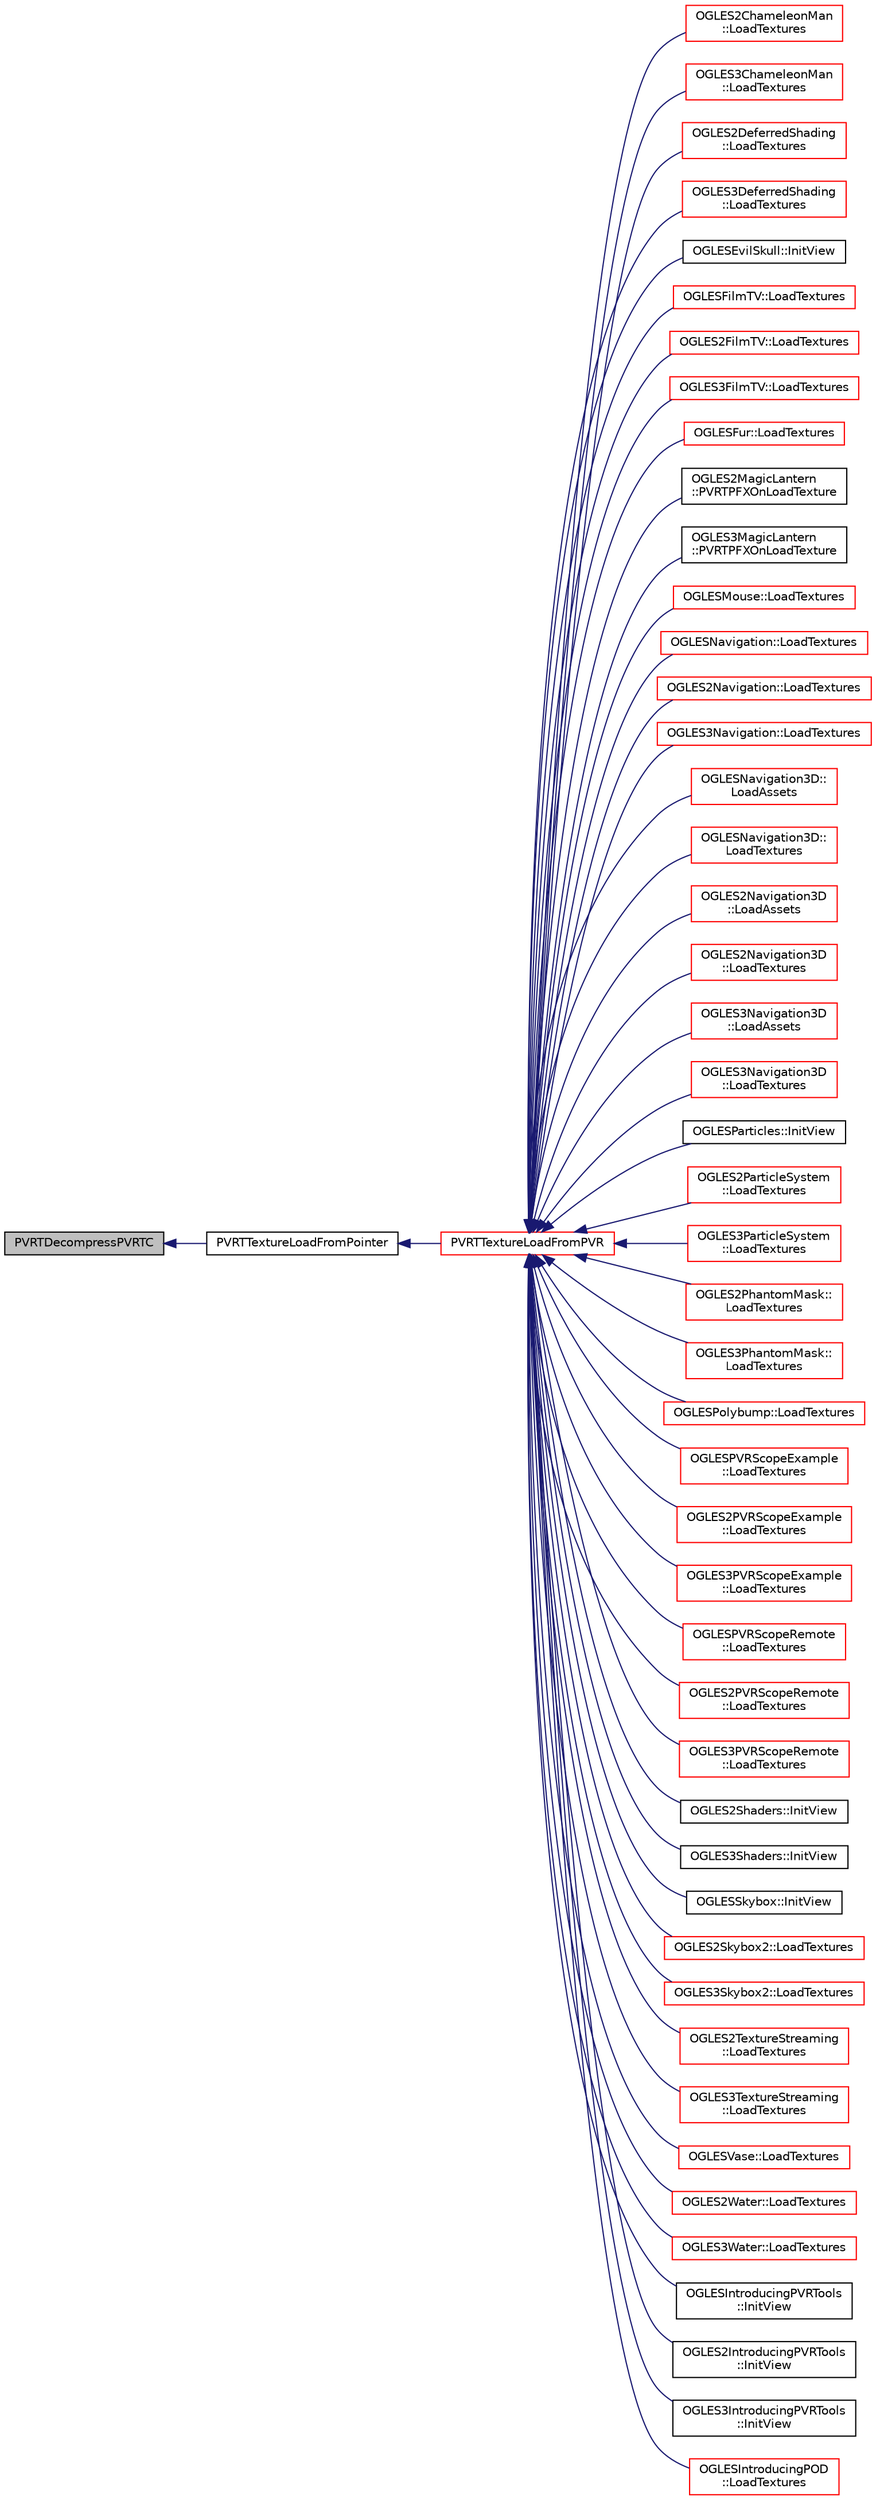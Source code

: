 digraph "PVRTDecompressPVRTC"
{
  edge [fontname="Helvetica",fontsize="10",labelfontname="Helvetica",labelfontsize="10"];
  node [fontname="Helvetica",fontsize="10",shape=record];
  rankdir="LR";
  Node1 [label="PVRTDecompressPVRTC",height=0.2,width=0.4,color="black", fillcolor="grey75", style="filled", fontcolor="black"];
  Node1 -> Node2 [dir="back",color="midnightblue",fontsize="10",style="solid"];
  Node2 [label="PVRTTextureLoadFromPointer",height=0.2,width=0.4,color="black", fillcolor="white", style="filled",URL="$group___a_p_i___o_g_l_e_s3.html#ga49dc74480ad4ec5a2f393f641117d54f",tooltip="Allows textures to be stored in C header files and loaded in. Can load parts of a mipmaped texture (i..."];
  Node2 -> Node3 [dir="back",color="midnightblue",fontsize="10",style="solid"];
  Node3 [label="PVRTTextureLoadFromPVR",height=0.2,width=0.4,color="red", fillcolor="white", style="filled",URL="$group___a_p_i___o_g_l_e_s3.html#ga6eecac4c871ba7ccdd0ef4b057a7d596",tooltip="Allows textures to be stored in binary PVR files and loaded in. Can load parts of a mipmaped texture ..."];
  Node3 -> Node4 [dir="back",color="midnightblue",fontsize="10",style="solid"];
  Node4 [label="OGLES2ChameleonMan\l::LoadTextures",height=0.2,width=0.4,color="red", fillcolor="white", style="filled",URL="$class_o_g_l_e_s2_chameleon_man.html#ae9d5bad2b3382b59cb57209555d59e32"];
  Node3 -> Node5 [dir="back",color="midnightblue",fontsize="10",style="solid"];
  Node5 [label="OGLES3ChameleonMan\l::LoadTextures",height=0.2,width=0.4,color="red", fillcolor="white", style="filled",URL="$class_o_g_l_e_s3_chameleon_man.html#a8619130b98baf8ad510cfe5270e0d606"];
  Node3 -> Node6 [dir="back",color="midnightblue",fontsize="10",style="solid"];
  Node6 [label="OGLES2DeferredShading\l::LoadTextures",height=0.2,width=0.4,color="red", fillcolor="white", style="filled",URL="$class_o_g_l_e_s2_deferred_shading.html#ac04009ab56364958babab5b5afcd3dc7"];
  Node3 -> Node7 [dir="back",color="midnightblue",fontsize="10",style="solid"];
  Node7 [label="OGLES3DeferredShading\l::LoadTextures",height=0.2,width=0.4,color="red", fillcolor="white", style="filled",URL="$class_o_g_l_e_s3_deferred_shading.html#a68023121473d6250f56c813dac5d0204"];
  Node3 -> Node8 [dir="back",color="midnightblue",fontsize="10",style="solid"];
  Node8 [label="OGLESEvilSkull::InitView",height=0.2,width=0.4,color="black", fillcolor="white", style="filled",URL="$class_o_g_l_e_s_evil_skull.html#a49d0169987b3b97de24d9cfd52c86a8c"];
  Node3 -> Node9 [dir="back",color="midnightblue",fontsize="10",style="solid"];
  Node9 [label="OGLESFilmTV::LoadTextures",height=0.2,width=0.4,color="red", fillcolor="white", style="filled",URL="$class_o_g_l_e_s_film_t_v.html#adb417d352deedf0a4cbc7ab2db274682"];
  Node3 -> Node10 [dir="back",color="midnightblue",fontsize="10",style="solid"];
  Node10 [label="OGLES2FilmTV::LoadTextures",height=0.2,width=0.4,color="red", fillcolor="white", style="filled",URL="$class_o_g_l_e_s2_film_t_v.html#ac02b046a1039e085096b5352bf78a776"];
  Node3 -> Node11 [dir="back",color="midnightblue",fontsize="10",style="solid"];
  Node11 [label="OGLES3FilmTV::LoadTextures",height=0.2,width=0.4,color="red", fillcolor="white", style="filled",URL="$class_o_g_l_e_s3_film_t_v.html#a31ffd7f6fd605617a316e3b89b9841c9"];
  Node3 -> Node12 [dir="back",color="midnightblue",fontsize="10",style="solid"];
  Node12 [label="OGLESFur::LoadTextures",height=0.2,width=0.4,color="red", fillcolor="white", style="filled",URL="$class_o_g_l_e_s_fur.html#add3a344d736ee932f64fe78ea7534dbf"];
  Node3 -> Node13 [dir="back",color="midnightblue",fontsize="10",style="solid"];
  Node13 [label="OGLES2MagicLantern\l::PVRTPFXOnLoadTexture",height=0.2,width=0.4,color="black", fillcolor="white", style="filled",URL="$class_o_g_l_e_s2_magic_lantern.html#a1acf935737794f6c7d6408aaa298d31b"];
  Node3 -> Node14 [dir="back",color="midnightblue",fontsize="10",style="solid"];
  Node14 [label="OGLES3MagicLantern\l::PVRTPFXOnLoadTexture",height=0.2,width=0.4,color="black", fillcolor="white", style="filled",URL="$class_o_g_l_e_s3_magic_lantern.html#a04772e79a905e4d11c59f3d69171097c"];
  Node3 -> Node15 [dir="back",color="midnightblue",fontsize="10",style="solid"];
  Node15 [label="OGLESMouse::LoadTextures",height=0.2,width=0.4,color="red", fillcolor="white", style="filled",URL="$class_o_g_l_e_s_mouse.html#a165ffeaf9b0b8a82da05d1481dc13274"];
  Node3 -> Node16 [dir="back",color="midnightblue",fontsize="10",style="solid"];
  Node16 [label="OGLESNavigation::LoadTextures",height=0.2,width=0.4,color="red", fillcolor="white", style="filled",URL="$class_o_g_l_e_s_navigation.html#a1bc8126d198cb9d9e96ed97e703f4406"];
  Node3 -> Node17 [dir="back",color="midnightblue",fontsize="10",style="solid"];
  Node17 [label="OGLES2Navigation::LoadTextures",height=0.2,width=0.4,color="red", fillcolor="white", style="filled",URL="$class_o_g_l_e_s2_navigation.html#ac37192e2b0d4e502726936f4fa737b0c"];
  Node3 -> Node18 [dir="back",color="midnightblue",fontsize="10",style="solid"];
  Node18 [label="OGLES3Navigation::LoadTextures",height=0.2,width=0.4,color="red", fillcolor="white", style="filled",URL="$class_o_g_l_e_s3_navigation.html#ac683cfcf3d2bcaaa5c6ead232405e83b"];
  Node3 -> Node19 [dir="back",color="midnightblue",fontsize="10",style="solid"];
  Node19 [label="OGLESNavigation3D::\lLoadAssets",height=0.2,width=0.4,color="red", fillcolor="white", style="filled",URL="$class_o_g_l_e_s_navigation3_d.html#a074cf37f2ce799f5110126e43b7f81ea"];
  Node3 -> Node20 [dir="back",color="midnightblue",fontsize="10",style="solid"];
  Node20 [label="OGLESNavigation3D::\lLoadTextures",height=0.2,width=0.4,color="red", fillcolor="white", style="filled",URL="$class_o_g_l_e_s_navigation3_d.html#aa3d24ca68c6d99b00b867c59bad52587"];
  Node3 -> Node21 [dir="back",color="midnightblue",fontsize="10",style="solid"];
  Node21 [label="OGLES2Navigation3D\l::LoadAssets",height=0.2,width=0.4,color="red", fillcolor="white", style="filled",URL="$class_o_g_l_e_s2_navigation3_d.html#a44021b8be24e6c6a2e1b5a1a8394fe8e"];
  Node3 -> Node22 [dir="back",color="midnightblue",fontsize="10",style="solid"];
  Node22 [label="OGLES2Navigation3D\l::LoadTextures",height=0.2,width=0.4,color="red", fillcolor="white", style="filled",URL="$class_o_g_l_e_s2_navigation3_d.html#ab3de1f3bc50a300eb17781f73a6b7628"];
  Node3 -> Node23 [dir="back",color="midnightblue",fontsize="10",style="solid"];
  Node23 [label="OGLES3Navigation3D\l::LoadAssets",height=0.2,width=0.4,color="red", fillcolor="white", style="filled",URL="$class_o_g_l_e_s3_navigation3_d.html#a74e35de3032850cd4ef7a42786ce75fb"];
  Node3 -> Node24 [dir="back",color="midnightblue",fontsize="10",style="solid"];
  Node24 [label="OGLES3Navigation3D\l::LoadTextures",height=0.2,width=0.4,color="red", fillcolor="white", style="filled",URL="$class_o_g_l_e_s3_navigation3_d.html#a6e215c6efc9e303903ff7ea2aabe1558"];
  Node3 -> Node25 [dir="back",color="midnightblue",fontsize="10",style="solid"];
  Node25 [label="OGLESParticles::InitView",height=0.2,width=0.4,color="black", fillcolor="white", style="filled",URL="$class_o_g_l_e_s_particles.html#ab08c8cf723fa1e2e516028b78d8cd9fd"];
  Node3 -> Node26 [dir="back",color="midnightblue",fontsize="10",style="solid"];
  Node26 [label="OGLES2ParticleSystem\l::LoadTextures",height=0.2,width=0.4,color="red", fillcolor="white", style="filled",URL="$class_o_g_l_e_s2_particle_system.html#a6f75d8ea3d0cfc91a9685ff652c24e02"];
  Node3 -> Node27 [dir="back",color="midnightblue",fontsize="10",style="solid"];
  Node27 [label="OGLES3ParticleSystem\l::LoadTextures",height=0.2,width=0.4,color="red", fillcolor="white", style="filled",URL="$class_o_g_l_e_s3_particle_system.html#a5b23e62839249f28d890a0681d5226af"];
  Node3 -> Node28 [dir="back",color="midnightblue",fontsize="10",style="solid"];
  Node28 [label="OGLES2PhantomMask::\lLoadTextures",height=0.2,width=0.4,color="red", fillcolor="white", style="filled",URL="$class_o_g_l_e_s2_phantom_mask.html#a50ffac0a9b5802b67e8561057a6eb22a"];
  Node3 -> Node29 [dir="back",color="midnightblue",fontsize="10",style="solid"];
  Node29 [label="OGLES3PhantomMask::\lLoadTextures",height=0.2,width=0.4,color="red", fillcolor="white", style="filled",URL="$class_o_g_l_e_s3_phantom_mask.html#a2a60481d5f25069795417eb6e6d9b4ab"];
  Node3 -> Node30 [dir="back",color="midnightblue",fontsize="10",style="solid"];
  Node30 [label="OGLESPolybump::LoadTextures",height=0.2,width=0.4,color="red", fillcolor="white", style="filled",URL="$class_o_g_l_e_s_polybump.html#a47459165a05ba9f5c0edb373a834a696"];
  Node3 -> Node31 [dir="back",color="midnightblue",fontsize="10",style="solid"];
  Node31 [label="OGLESPVRScopeExample\l::LoadTextures",height=0.2,width=0.4,color="red", fillcolor="white", style="filled",URL="$class_o_g_l_e_s_p_v_r_scope_example.html#a4a324832f2991068a38f126d14a030ef"];
  Node3 -> Node32 [dir="back",color="midnightblue",fontsize="10",style="solid"];
  Node32 [label="OGLES2PVRScopeExample\l::LoadTextures",height=0.2,width=0.4,color="red", fillcolor="white", style="filled",URL="$class_o_g_l_e_s2_p_v_r_scope_example.html#a4323897e95e7dd757304a0cdc0b3c9e2"];
  Node3 -> Node33 [dir="back",color="midnightblue",fontsize="10",style="solid"];
  Node33 [label="OGLES3PVRScopeExample\l::LoadTextures",height=0.2,width=0.4,color="red", fillcolor="white", style="filled",URL="$class_o_g_l_e_s3_p_v_r_scope_example.html#a3cb936760c472086f8ea4658413bc012"];
  Node3 -> Node34 [dir="back",color="midnightblue",fontsize="10",style="solid"];
  Node34 [label="OGLESPVRScopeRemote\l::LoadTextures",height=0.2,width=0.4,color="red", fillcolor="white", style="filled",URL="$class_o_g_l_e_s_p_v_r_scope_remote.html#a0b01a92d5148c361266f8f61abbbe361"];
  Node3 -> Node35 [dir="back",color="midnightblue",fontsize="10",style="solid"];
  Node35 [label="OGLES2PVRScopeRemote\l::LoadTextures",height=0.2,width=0.4,color="red", fillcolor="white", style="filled",URL="$class_o_g_l_e_s2_p_v_r_scope_remote.html#aacf32e3c5b51f560e47a9d9cdc7ca735"];
  Node3 -> Node36 [dir="back",color="midnightblue",fontsize="10",style="solid"];
  Node36 [label="OGLES3PVRScopeRemote\l::LoadTextures",height=0.2,width=0.4,color="red", fillcolor="white", style="filled",URL="$class_o_g_l_e_s3_p_v_r_scope_remote.html#a3e3ec32e7af34ef970afeac6608413fa"];
  Node3 -> Node37 [dir="back",color="midnightblue",fontsize="10",style="solid"];
  Node37 [label="OGLES2Shaders::InitView",height=0.2,width=0.4,color="black", fillcolor="white", style="filled",URL="$class_o_g_l_e_s2_shaders.html#a9c2dcd2c42d0d9e8eba1acd00097be12"];
  Node3 -> Node38 [dir="back",color="midnightblue",fontsize="10",style="solid"];
  Node38 [label="OGLES3Shaders::InitView",height=0.2,width=0.4,color="black", fillcolor="white", style="filled",URL="$class_o_g_l_e_s3_shaders.html#abbeeffa11a404097b6d1d0bd86acbf3d"];
  Node3 -> Node39 [dir="back",color="midnightblue",fontsize="10",style="solid"];
  Node39 [label="OGLESSkybox::InitView",height=0.2,width=0.4,color="black", fillcolor="white", style="filled",URL="$class_o_g_l_e_s_skybox.html#aec4465067bcb94fcc3d7e0b4112446c6",tooltip="Initialise the view. "];
  Node3 -> Node40 [dir="back",color="midnightblue",fontsize="10",style="solid"];
  Node40 [label="OGLES2Skybox2::LoadTextures",height=0.2,width=0.4,color="red", fillcolor="white", style="filled",URL="$class_o_g_l_e_s2_skybox2.html#a059f99bcab1e57dfd35766de948b27ed"];
  Node3 -> Node41 [dir="back",color="midnightblue",fontsize="10",style="solid"];
  Node41 [label="OGLES3Skybox2::LoadTextures",height=0.2,width=0.4,color="red", fillcolor="white", style="filled",URL="$class_o_g_l_e_s3_skybox2.html#ad11b9e800ddac86d48e125f8f091129d"];
  Node3 -> Node42 [dir="back",color="midnightblue",fontsize="10",style="solid"];
  Node42 [label="OGLES2TextureStreaming\l::LoadTextures",height=0.2,width=0.4,color="red", fillcolor="white", style="filled",URL="$class_o_g_l_e_s2_texture_streaming.html#a434d05e791209b1d8b4c2d1b86eb4b1b"];
  Node3 -> Node43 [dir="back",color="midnightblue",fontsize="10",style="solid"];
  Node43 [label="OGLES3TextureStreaming\l::LoadTextures",height=0.2,width=0.4,color="red", fillcolor="white", style="filled",URL="$class_o_g_l_e_s3_texture_streaming.html#a8fd16e152424c5eed5772cee683498a7"];
  Node3 -> Node44 [dir="back",color="midnightblue",fontsize="10",style="solid"];
  Node44 [label="OGLESVase::LoadTextures",height=0.2,width=0.4,color="red", fillcolor="white", style="filled",URL="$class_o_g_l_e_s_vase.html#a8e7d07dd990171bb21b7df4a87349966"];
  Node3 -> Node45 [dir="back",color="midnightblue",fontsize="10",style="solid"];
  Node45 [label="OGLES2Water::LoadTextures",height=0.2,width=0.4,color="red", fillcolor="white", style="filled",URL="$class_o_g_l_e_s2_water.html#a6e62abc754164c41ac62d560cccc10fa"];
  Node3 -> Node46 [dir="back",color="midnightblue",fontsize="10",style="solid"];
  Node46 [label="OGLES3Water::LoadTextures",height=0.2,width=0.4,color="red", fillcolor="white", style="filled",URL="$class_o_g_l_e_s3_water.html#a97b14e60c16a2d1175adf1549722e77b"];
  Node3 -> Node47 [dir="back",color="midnightblue",fontsize="10",style="solid"];
  Node47 [label="OGLESIntroducingPVRTools\l::InitView",height=0.2,width=0.4,color="black", fillcolor="white", style="filled",URL="$class_o_g_l_e_s_introducing_p_v_r_tools.html#ab567957dbd5f8d5f41cb46ac30cea80b"];
  Node3 -> Node48 [dir="back",color="midnightblue",fontsize="10",style="solid"];
  Node48 [label="OGLES2IntroducingPVRTools\l::InitView",height=0.2,width=0.4,color="black", fillcolor="white", style="filled",URL="$class_o_g_l_e_s2_introducing_p_v_r_tools.html#a885ab6eab7329e37287a72058044bce6"];
  Node3 -> Node49 [dir="back",color="midnightblue",fontsize="10",style="solid"];
  Node49 [label="OGLES3IntroducingPVRTools\l::InitView",height=0.2,width=0.4,color="black", fillcolor="white", style="filled",URL="$class_o_g_l_e_s3_introducing_p_v_r_tools.html#a584e7909eb20ad75038c6a353b80e1d5"];
  Node3 -> Node50 [dir="back",color="midnightblue",fontsize="10",style="solid"];
  Node50 [label="OGLESIntroducingPOD\l::LoadTextures",height=0.2,width=0.4,color="red", fillcolor="white", style="filled",URL="$class_o_g_l_e_s_introducing_p_o_d.html#a8f4409ae8856ab85c6bcafe8b4af7e00"];
}
